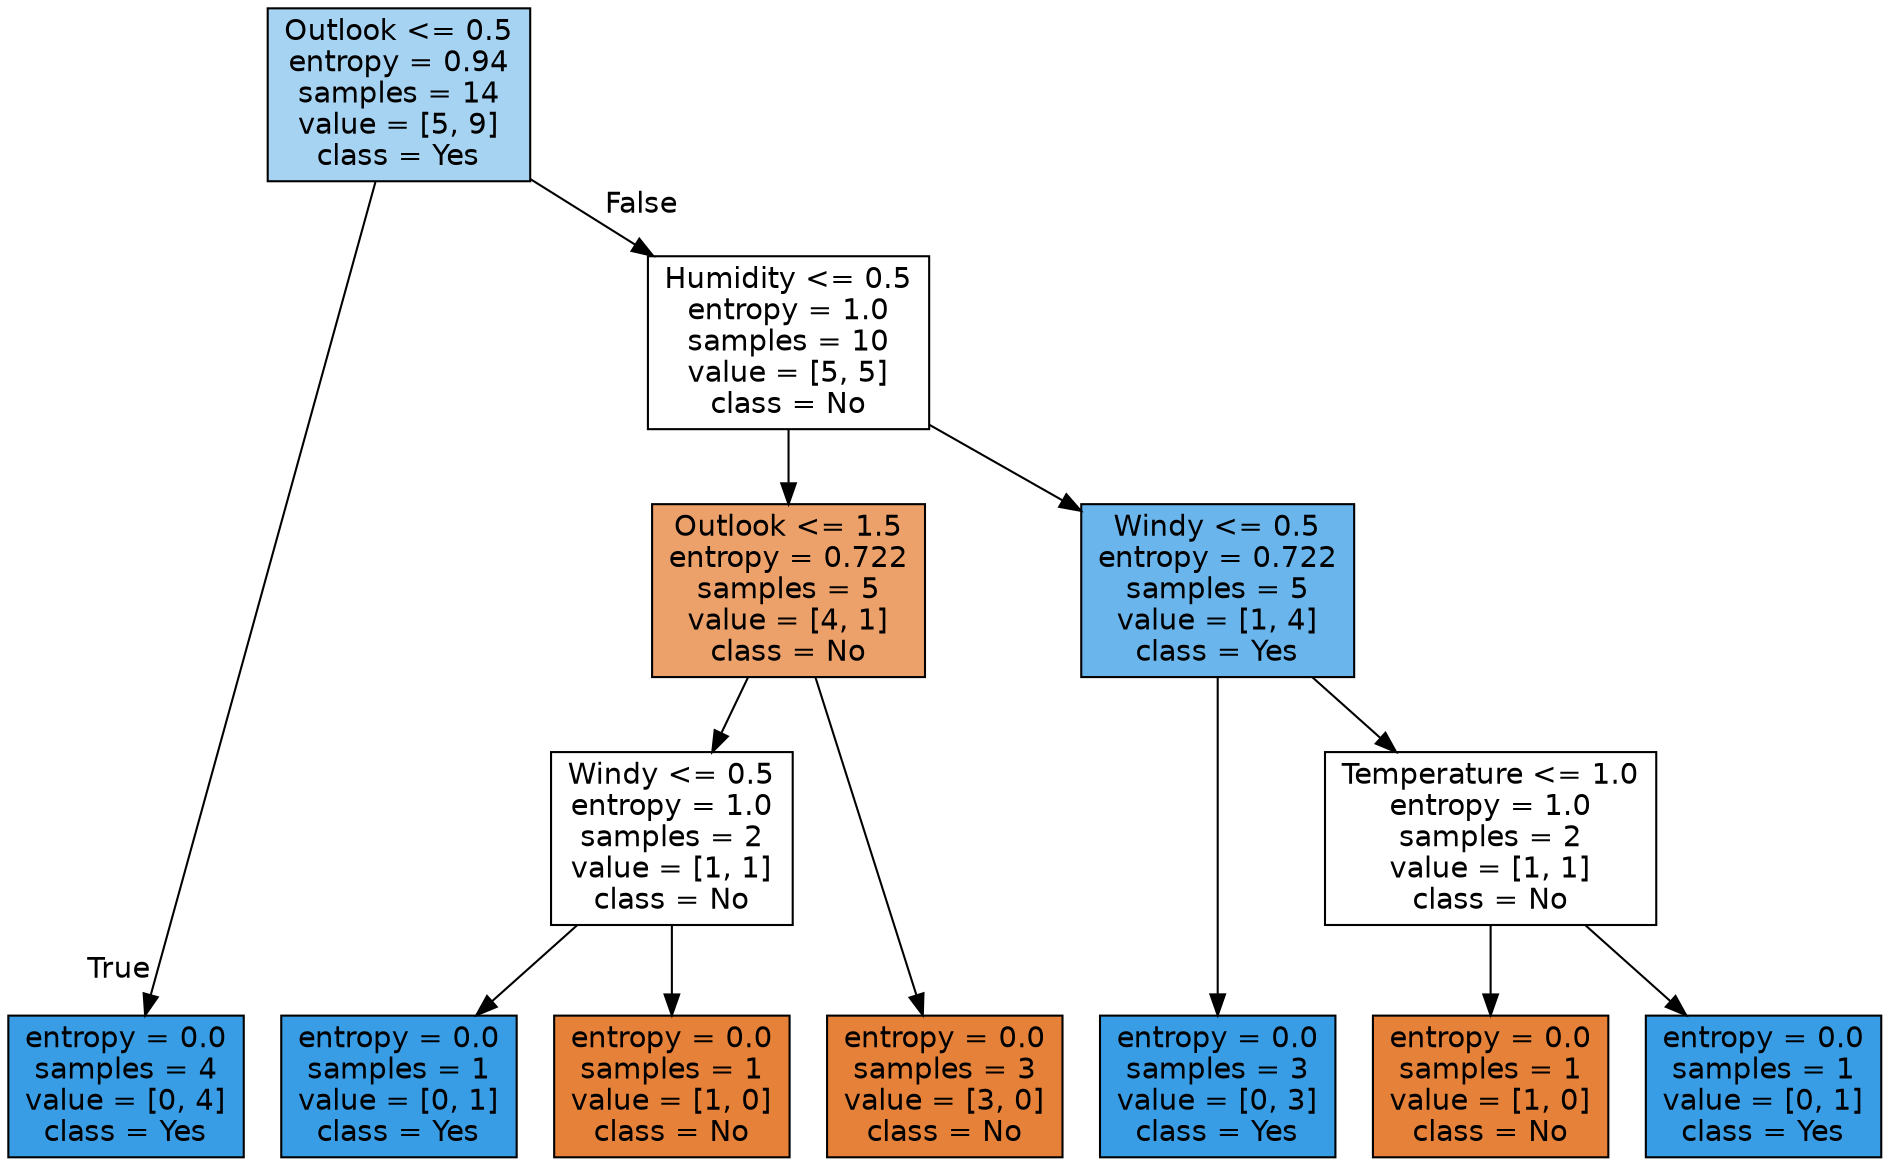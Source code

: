 digraph Tree {
node [shape=box, style="filled", color="black", fontname="helvetica"] ;
graph [ranksep=equally, splines=polyline] ;
edge [fontname="helvetica"] ;
0 [label="Outlook <= 0.5\nentropy = 0.94\nsamples = 14\nvalue = [5, 9]\nclass = Yes", fillcolor="#a7d3f3"] ;
1 [label="entropy = 0.0\nsamples = 4\nvalue = [0, 4]\nclass = Yes", fillcolor="#399de5"] ;
0 -> 1 [labeldistance=2.5, labelangle=45, headlabel="True"] ;
2 [label="Humidity <= 0.5\nentropy = 1.0\nsamples = 10\nvalue = [5, 5]\nclass = No", fillcolor="#ffffff"] ;
0 -> 2 [labeldistance=2.5, labelangle=-45, headlabel="False"] ;
3 [label="Outlook <= 1.5\nentropy = 0.722\nsamples = 5\nvalue = [4, 1]\nclass = No", fillcolor="#eca06a"] ;
2 -> 3 ;
4 [label="Windy <= 0.5\nentropy = 1.0\nsamples = 2\nvalue = [1, 1]\nclass = No", fillcolor="#ffffff"] ;
3 -> 4 ;
5 [label="entropy = 0.0\nsamples = 1\nvalue = [0, 1]\nclass = Yes", fillcolor="#399de5"] ;
4 -> 5 ;
6 [label="entropy = 0.0\nsamples = 1\nvalue = [1, 0]\nclass = No", fillcolor="#e58139"] ;
4 -> 6 ;
7 [label="entropy = 0.0\nsamples = 3\nvalue = [3, 0]\nclass = No", fillcolor="#e58139"] ;
3 -> 7 ;
8 [label="Windy <= 0.5\nentropy = 0.722\nsamples = 5\nvalue = [1, 4]\nclass = Yes", fillcolor="#6ab6ec"] ;
2 -> 8 ;
9 [label="entropy = 0.0\nsamples = 3\nvalue = [0, 3]\nclass = Yes", fillcolor="#399de5"] ;
8 -> 9 ;
10 [label="Temperature <= 1.0\nentropy = 1.0\nsamples = 2\nvalue = [1, 1]\nclass = No", fillcolor="#ffffff"] ;
8 -> 10 ;
11 [label="entropy = 0.0\nsamples = 1\nvalue = [1, 0]\nclass = No", fillcolor="#e58139"] ;
10 -> 11 ;
12 [label="entropy = 0.0\nsamples = 1\nvalue = [0, 1]\nclass = Yes", fillcolor="#399de5"] ;
10 -> 12 ;
{rank=same ; 0} ;
{rank=same ; 2} ;
{rank=same ; 3; 8} ;
{rank=same ; 4; 10} ;
{rank=same ; 1; 5; 6; 7; 9; 11; 12} ;
}